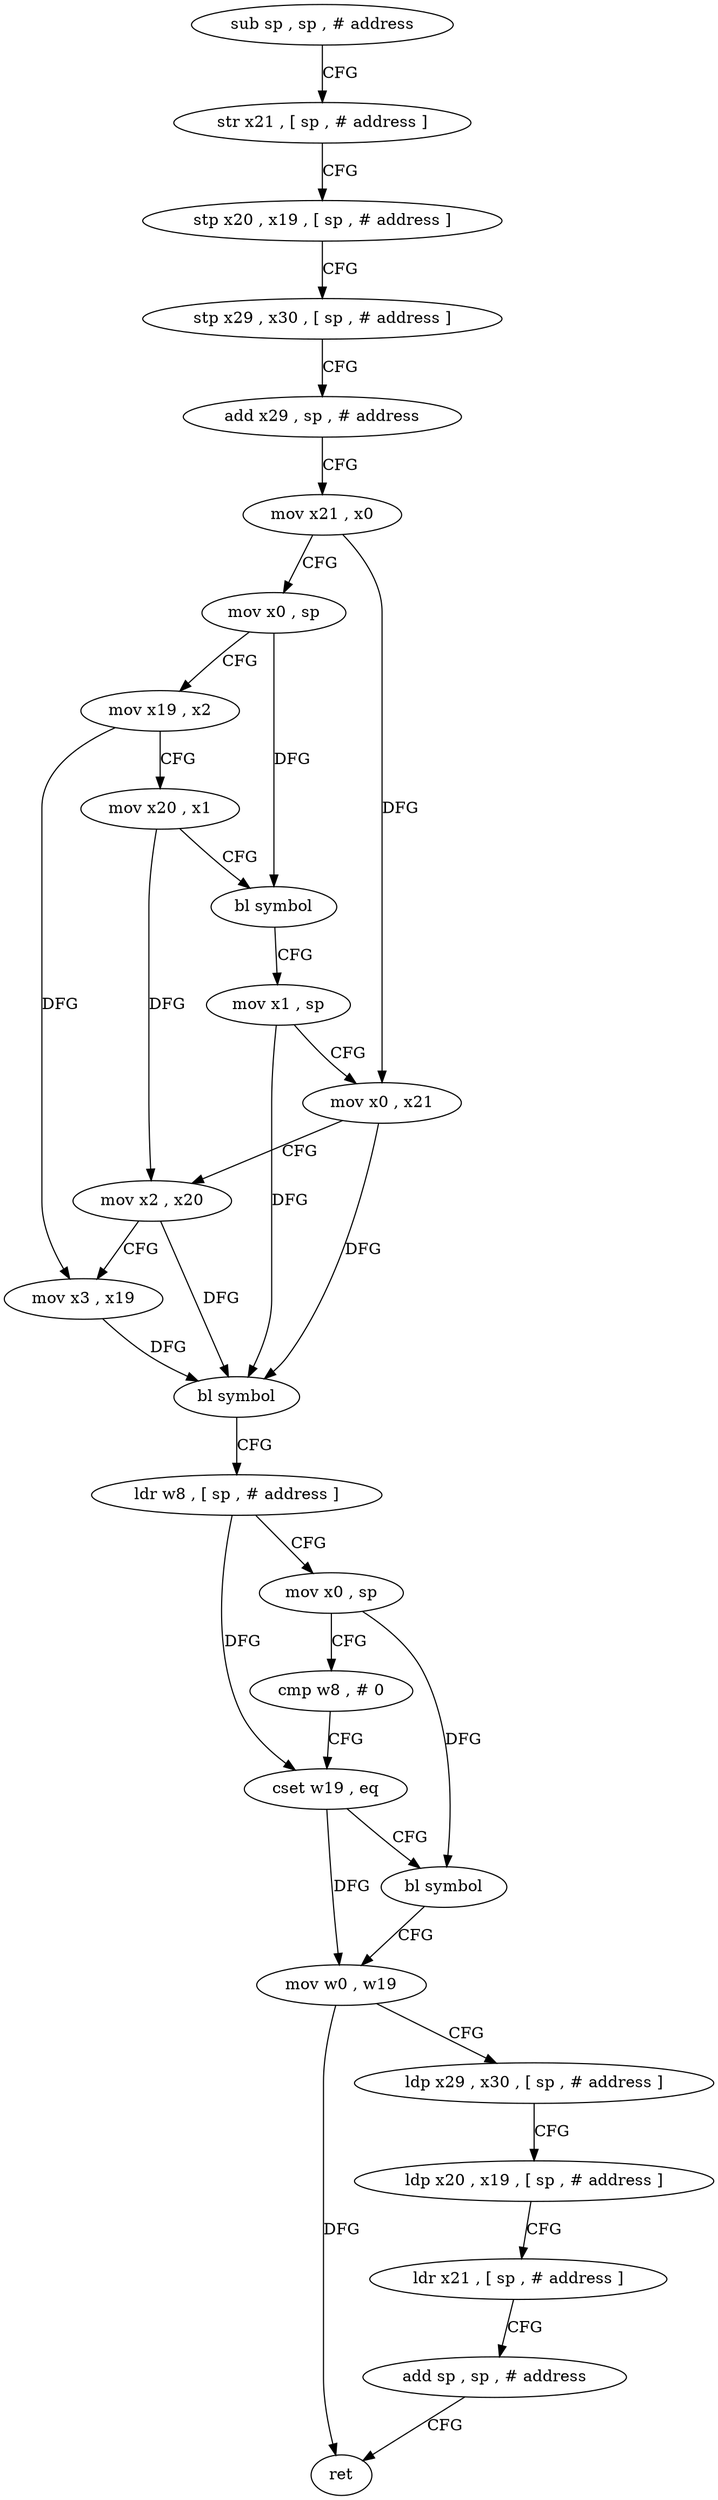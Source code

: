 digraph "func" {
"4234092" [label = "sub sp , sp , # address" ]
"4234096" [label = "str x21 , [ sp , # address ]" ]
"4234100" [label = "stp x20 , x19 , [ sp , # address ]" ]
"4234104" [label = "stp x29 , x30 , [ sp , # address ]" ]
"4234108" [label = "add x29 , sp , # address" ]
"4234112" [label = "mov x21 , x0" ]
"4234116" [label = "mov x0 , sp" ]
"4234120" [label = "mov x19 , x2" ]
"4234124" [label = "mov x20 , x1" ]
"4234128" [label = "bl symbol" ]
"4234132" [label = "mov x1 , sp" ]
"4234136" [label = "mov x0 , x21" ]
"4234140" [label = "mov x2 , x20" ]
"4234144" [label = "mov x3 , x19" ]
"4234148" [label = "bl symbol" ]
"4234152" [label = "ldr w8 , [ sp , # address ]" ]
"4234156" [label = "mov x0 , sp" ]
"4234160" [label = "cmp w8 , # 0" ]
"4234164" [label = "cset w19 , eq" ]
"4234168" [label = "bl symbol" ]
"4234172" [label = "mov w0 , w19" ]
"4234176" [label = "ldp x29 , x30 , [ sp , # address ]" ]
"4234180" [label = "ldp x20 , x19 , [ sp , # address ]" ]
"4234184" [label = "ldr x21 , [ sp , # address ]" ]
"4234188" [label = "add sp , sp , # address" ]
"4234192" [label = "ret" ]
"4234092" -> "4234096" [ label = "CFG" ]
"4234096" -> "4234100" [ label = "CFG" ]
"4234100" -> "4234104" [ label = "CFG" ]
"4234104" -> "4234108" [ label = "CFG" ]
"4234108" -> "4234112" [ label = "CFG" ]
"4234112" -> "4234116" [ label = "CFG" ]
"4234112" -> "4234136" [ label = "DFG" ]
"4234116" -> "4234120" [ label = "CFG" ]
"4234116" -> "4234128" [ label = "DFG" ]
"4234120" -> "4234124" [ label = "CFG" ]
"4234120" -> "4234144" [ label = "DFG" ]
"4234124" -> "4234128" [ label = "CFG" ]
"4234124" -> "4234140" [ label = "DFG" ]
"4234128" -> "4234132" [ label = "CFG" ]
"4234132" -> "4234136" [ label = "CFG" ]
"4234132" -> "4234148" [ label = "DFG" ]
"4234136" -> "4234140" [ label = "CFG" ]
"4234136" -> "4234148" [ label = "DFG" ]
"4234140" -> "4234144" [ label = "CFG" ]
"4234140" -> "4234148" [ label = "DFG" ]
"4234144" -> "4234148" [ label = "DFG" ]
"4234148" -> "4234152" [ label = "CFG" ]
"4234152" -> "4234156" [ label = "CFG" ]
"4234152" -> "4234164" [ label = "DFG" ]
"4234156" -> "4234160" [ label = "CFG" ]
"4234156" -> "4234168" [ label = "DFG" ]
"4234160" -> "4234164" [ label = "CFG" ]
"4234164" -> "4234168" [ label = "CFG" ]
"4234164" -> "4234172" [ label = "DFG" ]
"4234168" -> "4234172" [ label = "CFG" ]
"4234172" -> "4234176" [ label = "CFG" ]
"4234172" -> "4234192" [ label = "DFG" ]
"4234176" -> "4234180" [ label = "CFG" ]
"4234180" -> "4234184" [ label = "CFG" ]
"4234184" -> "4234188" [ label = "CFG" ]
"4234188" -> "4234192" [ label = "CFG" ]
}

